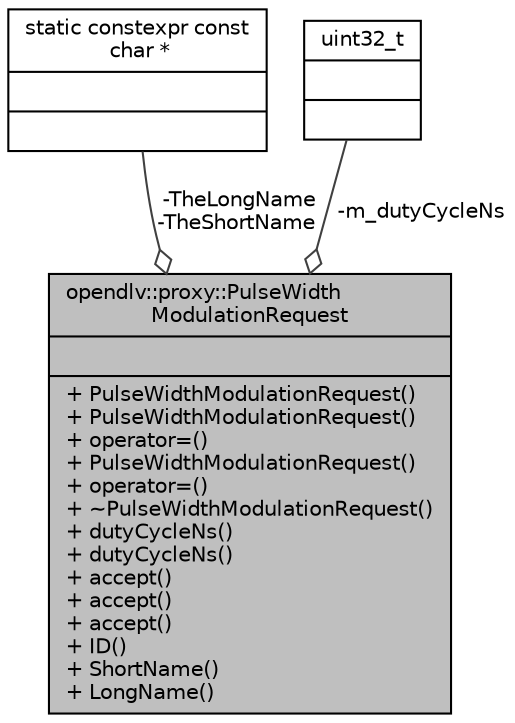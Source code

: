 digraph "opendlv::proxy::PulseWidthModulationRequest"
{
 // LATEX_PDF_SIZE
  edge [fontname="Helvetica",fontsize="10",labelfontname="Helvetica",labelfontsize="10"];
  node [fontname="Helvetica",fontsize="10",shape=record];
  Node1 [label="{opendlv::proxy::PulseWidth\lModulationRequest\n||+ PulseWidthModulationRequest()\l+ PulseWidthModulationRequest()\l+ operator=()\l+ PulseWidthModulationRequest()\l+ operator=()\l+ ~PulseWidthModulationRequest()\l+ dutyCycleNs()\l+ dutyCycleNs()\l+ accept()\l+ accept()\l+ accept()\l+ ID()\l+ ShortName()\l+ LongName()\l}",height=0.2,width=0.4,color="black", fillcolor="grey75", style="filled", fontcolor="black",tooltip=" "];
  Node2 -> Node1 [color="grey25",fontsize="10",style="solid",label=" -TheLongName\n-TheShortName" ,arrowhead="odiamond",fontname="Helvetica"];
  Node2 [label="{static constexpr const\l char *\n||}",height=0.2,width=0.4,color="black", fillcolor="white", style="filled",tooltip=" "];
  Node3 -> Node1 [color="grey25",fontsize="10",style="solid",label=" -m_dutyCycleNs" ,arrowhead="odiamond",fontname="Helvetica"];
  Node3 [label="{uint32_t\n||}",height=0.2,width=0.4,color="black", fillcolor="white", style="filled",tooltip=" "];
}

